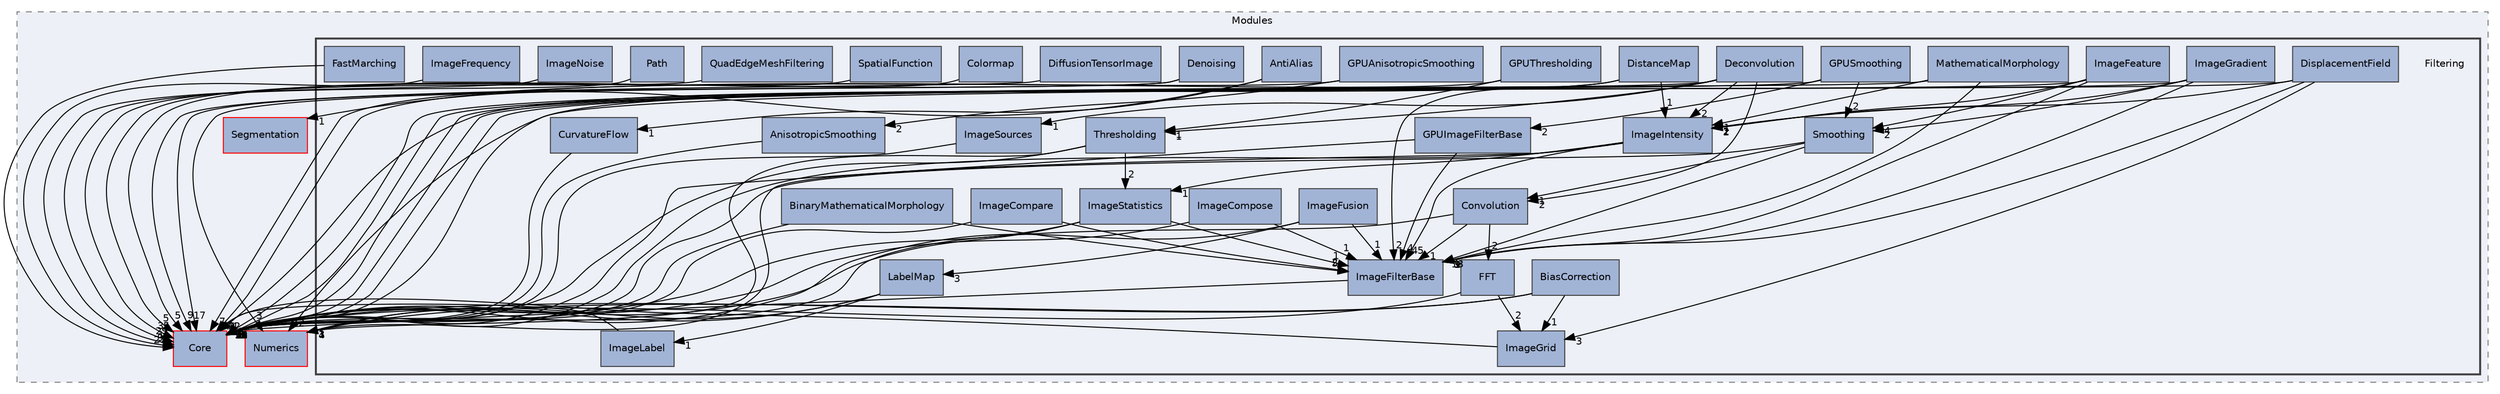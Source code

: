 digraph "Filtering"
{
 // LATEX_PDF_SIZE
  edge [fontname="Helvetica",fontsize="10",labelfontname="Helvetica",labelfontsize="10"];
  node [fontname="Helvetica",fontsize="10",shape=record];
  compound=true
  subgraph clusterdir_f177c24bf1c87ecaa6e6fdc0bba33350 {
    graph [ bgcolor="#edf0f7", pencolor="grey50", style="filled,dashed,", label="Modules", fontname="Helvetica", fontsize="10", URL="dir_f177c24bf1c87ecaa6e6fdc0bba33350.html"]
  dir_cac7f9cecb9aa42a0bd05452dddd8a21 [shape=box, label="Core", style="filled,", fillcolor="#a2b4d6", color="red", URL="dir_cac7f9cecb9aa42a0bd05452dddd8a21.html"];
  dir_431b5b85ef2fd850d23fe72862364324 [shape=box, label="Segmentation", style="filled,", fillcolor="#a2b4d6", color="red", URL="dir_431b5b85ef2fd850d23fe72862364324.html"];
  dir_57605c80b6a7e87d0adba2f2655cc3cb [shape=box, label="Numerics", style="filled,", fillcolor="#a2b4d6", color="red", URL="dir_57605c80b6a7e87d0adba2f2655cc3cb.html"];
  subgraph clusterdir_6724b11ef9ad676a0a0c31463bff1d93 {
    graph [ bgcolor="#edf0f7", pencolor="grey25", style="filled,bold,", label="", fontname="Helvetica", fontsize="10", URL="dir_6724b11ef9ad676a0a0c31463bff1d93.html"]
    dir_6724b11ef9ad676a0a0c31463bff1d93 [shape=plaintext, label="Filtering"];
  dir_af58e6114253ac7fa21c5f6f4e65af96 [shape=box, label="AnisotropicSmoothing", style="filled,", fillcolor="#a2b4d6", color="grey25", URL="dir_af58e6114253ac7fa21c5f6f4e65af96.html"];
  dir_6859e8965d40066b9335eada96bf3308 [shape=box, label="AntiAlias", style="filled,", fillcolor="#a2b4d6", color="grey25", URL="dir_6859e8965d40066b9335eada96bf3308.html"];
  dir_68a2295b4dcd89f30ceddbfa32d173f8 [shape=box, label="BiasCorrection", style="filled,", fillcolor="#a2b4d6", color="grey25", URL="dir_68a2295b4dcd89f30ceddbfa32d173f8.html"];
  dir_7acd9ad4fe6721b0c22836ea61a4cc00 [shape=box, label="BinaryMathematicalMorphology", style="filled,", fillcolor="#a2b4d6", color="grey25", URL="dir_7acd9ad4fe6721b0c22836ea61a4cc00.html"];
  dir_acdb1baddc58a1ee5facc89786809972 [shape=box, label="Colormap", style="filled,", fillcolor="#a2b4d6", color="grey25", URL="dir_acdb1baddc58a1ee5facc89786809972.html"];
  dir_707d4018505f37dfa9564a4fbd97eec6 [shape=box, label="Convolution", style="filled,", fillcolor="#a2b4d6", color="grey25", URL="dir_707d4018505f37dfa9564a4fbd97eec6.html"];
  dir_17a43173937a44f89ee6c08f078de775 [shape=box, label="CurvatureFlow", style="filled,", fillcolor="#a2b4d6", color="grey25", URL="dir_17a43173937a44f89ee6c08f078de775.html"];
  dir_552d184d96b9da29f354080176a68e74 [shape=box, label="Deconvolution", style="filled,", fillcolor="#a2b4d6", color="grey25", URL="dir_552d184d96b9da29f354080176a68e74.html"];
  dir_32a224cc941df3281aad6c50b26c06ed [shape=box, label="Denoising", style="filled,", fillcolor="#a2b4d6", color="grey25", URL="dir_32a224cc941df3281aad6c50b26c06ed.html"];
  dir_26b1d79fbef44cab07cac745e18a8ee4 [shape=box, label="DiffusionTensorImage", style="filled,", fillcolor="#a2b4d6", color="grey25", URL="dir_26b1d79fbef44cab07cac745e18a8ee4.html"];
  dir_10af728410582f5719053378c09625f1 [shape=box, label="DisplacementField", style="filled,", fillcolor="#a2b4d6", color="grey25", URL="dir_10af728410582f5719053378c09625f1.html"];
  dir_e5917715f114bb13576474bb735d1b24 [shape=box, label="DistanceMap", style="filled,", fillcolor="#a2b4d6", color="grey25", URL="dir_e5917715f114bb13576474bb735d1b24.html"];
  dir_95bfa708f316587af668eac80d32cb79 [shape=box, label="FastMarching", style="filled,", fillcolor="#a2b4d6", color="grey25", URL="dir_95bfa708f316587af668eac80d32cb79.html"];
  dir_7b8d1b5f8d06c637c9e36e6677bc93bc [shape=box, label="FFT", style="filled,", fillcolor="#a2b4d6", color="grey25", URL="dir_7b8d1b5f8d06c637c9e36e6677bc93bc.html"];
  dir_c8267ed67f0b5771ad9099e7477e4f96 [shape=box, label="GPUAnisotropicSmoothing", style="filled,", fillcolor="#a2b4d6", color="grey25", URL="dir_c8267ed67f0b5771ad9099e7477e4f96.html"];
  dir_9c69f0fccc6542c056108651aea31e10 [shape=box, label="GPUImageFilterBase", style="filled,", fillcolor="#a2b4d6", color="grey25", URL="dir_9c69f0fccc6542c056108651aea31e10.html"];
  dir_9d5695333f620490f45e7907a64dc959 [shape=box, label="GPUSmoothing", style="filled,", fillcolor="#a2b4d6", color="grey25", URL="dir_9d5695333f620490f45e7907a64dc959.html"];
  dir_d3237ad3f867cd82d11a2cf158f5eec8 [shape=box, label="GPUThresholding", style="filled,", fillcolor="#a2b4d6", color="grey25", URL="dir_d3237ad3f867cd82d11a2cf158f5eec8.html"];
  dir_b5eb2da4013aed2d43efec30c64c4185 [shape=box, label="ImageCompare", style="filled,", fillcolor="#a2b4d6", color="grey25", URL="dir_b5eb2da4013aed2d43efec30c64c4185.html"];
  dir_615fc82832f75c4199d24f578f6ce9c7 [shape=box, label="ImageCompose", style="filled,", fillcolor="#a2b4d6", color="grey25", URL="dir_615fc82832f75c4199d24f578f6ce9c7.html"];
  dir_7862dc221a9b5097805ea5eb0b82e796 [shape=box, label="ImageFeature", style="filled,", fillcolor="#a2b4d6", color="grey25", URL="dir_7862dc221a9b5097805ea5eb0b82e796.html"];
  dir_a5e0762988512223861a3264c6133bea [shape=box, label="ImageFilterBase", style="filled,", fillcolor="#a2b4d6", color="grey25", URL="dir_a5e0762988512223861a3264c6133bea.html"];
  dir_c7ae415cf344e980ff5be596bc6bb3b8 [shape=box, label="ImageFrequency", style="filled,", fillcolor="#a2b4d6", color="grey25", URL="dir_c7ae415cf344e980ff5be596bc6bb3b8.html"];
  dir_83cb53e94afae94653ce7a40e342d2e4 [shape=box, label="ImageFusion", style="filled,", fillcolor="#a2b4d6", color="grey25", URL="dir_83cb53e94afae94653ce7a40e342d2e4.html"];
  dir_5a78924b5ec3ddb524424c0572b2866d [shape=box, label="ImageGradient", style="filled,", fillcolor="#a2b4d6", color="grey25", URL="dir_5a78924b5ec3ddb524424c0572b2866d.html"];
  dir_a671cb127c4f59a3347af56f165ae630 [shape=box, label="ImageGrid", style="filled,", fillcolor="#a2b4d6", color="grey25", URL="dir_a671cb127c4f59a3347af56f165ae630.html"];
  dir_e3c8cff493d6732ea793322465778d04 [shape=box, label="ImageIntensity", style="filled,", fillcolor="#a2b4d6", color="grey25", URL="dir_e3c8cff493d6732ea793322465778d04.html"];
  dir_b6f57b6fc6f298c8d76e626523038467 [shape=box, label="ImageLabel", style="filled,", fillcolor="#a2b4d6", color="grey25", URL="dir_b6f57b6fc6f298c8d76e626523038467.html"];
  dir_2ab6240033a4c33b86918a632b3e194a [shape=box, label="ImageNoise", style="filled,", fillcolor="#a2b4d6", color="grey25", URL="dir_2ab6240033a4c33b86918a632b3e194a.html"];
  dir_e05b6b9d1e3f3dbcf7b3cae8340f2524 [shape=box, label="ImageSources", style="filled,", fillcolor="#a2b4d6", color="grey25", URL="dir_e05b6b9d1e3f3dbcf7b3cae8340f2524.html"];
  dir_cd95042ed400c4df48c1afa9ae889b26 [shape=box, label="ImageStatistics", style="filled,", fillcolor="#a2b4d6", color="grey25", URL="dir_cd95042ed400c4df48c1afa9ae889b26.html"];
  dir_26f5ffa4ccde54dd7c7e7ec663a16dd0 [shape=box, label="LabelMap", style="filled,", fillcolor="#a2b4d6", color="grey25", URL="dir_26f5ffa4ccde54dd7c7e7ec663a16dd0.html"];
  dir_ce122c3bd0d9b52498700dfbaa4b1bcf [shape=box, label="MathematicalMorphology", style="filled,", fillcolor="#a2b4d6", color="grey25", URL="dir_ce122c3bd0d9b52498700dfbaa4b1bcf.html"];
  dir_bf3026d5336705dbeea9d8fc3c2b5166 [shape=box, label="Path", style="filled,", fillcolor="#a2b4d6", color="grey25", URL="dir_bf3026d5336705dbeea9d8fc3c2b5166.html"];
  dir_3252cae4b4bcd0585e6abab9f26d0d3e [shape=box, label="QuadEdgeMeshFiltering", style="filled,", fillcolor="#a2b4d6", color="grey25", URL="dir_3252cae4b4bcd0585e6abab9f26d0d3e.html"];
  dir_8cc45063d67057a04691750c42379925 [shape=box, label="Smoothing", style="filled,", fillcolor="#a2b4d6", color="grey25", URL="dir_8cc45063d67057a04691750c42379925.html"];
  dir_b6360473c9e29da0f7f7995329dfd686 [shape=box, label="SpatialFunction", style="filled,", fillcolor="#a2b4d6", color="grey25", URL="dir_b6360473c9e29da0f7f7995329dfd686.html"];
  dir_625a833c07e6154ff15eecbcb6655092 [shape=box, label="Thresholding", style="filled,", fillcolor="#a2b4d6", color="grey25", URL="dir_625a833c07e6154ff15eecbcb6655092.html"];
  }
  }
  dir_af58e6114253ac7fa21c5f6f4e65af96->dir_cac7f9cecb9aa42a0bd05452dddd8a21 [headlabel="19", labeldistance=1.5 headhref="dir_000000_000014.html"];
  dir_6859e8965d40066b9335eada96bf3308->dir_431b5b85ef2fd850d23fe72862364324 [headlabel="1", labeldistance=1.5 headhref="dir_000001_000223.html"];
  dir_6859e8965d40066b9335eada96bf3308->dir_17a43173937a44f89ee6c08f078de775 [headlabel="1", labeldistance=1.5 headhref="dir_000001_000017.html"];
  dir_68a2295b4dcd89f30ceddbfa32d173f8->dir_cac7f9cecb9aa42a0bd05452dddd8a21 [headlabel="11", labeldistance=1.5 headhref="dir_000002_000014.html"];
  dir_68a2295b4dcd89f30ceddbfa32d173f8->dir_57605c80b6a7e87d0adba2f2655cc3cb [headlabel="3", labeldistance=1.5 headhref="dir_000002_000210.html"];
  dir_68a2295b4dcd89f30ceddbfa32d173f8->dir_a671cb127c4f59a3347af56f165ae630 [headlabel="1", labeldistance=1.5 headhref="dir_000002_000055.html"];
  dir_7acd9ad4fe6721b0c22836ea61a4cc00->dir_a5e0762988512223861a3264c6133bea [headlabel="5", labeldistance=1.5 headhref="dir_000003_000050.html"];
  dir_7acd9ad4fe6721b0c22836ea61a4cc00->dir_cac7f9cecb9aa42a0bd05452dddd8a21 [headlabel="18", labeldistance=1.5 headhref="dir_000003_000014.html"];
  dir_acdb1baddc58a1ee5facc89786809972->dir_cac7f9cecb9aa42a0bd05452dddd8a21 [headlabel="5", labeldistance=1.5 headhref="dir_000009_000014.html"];
  dir_707d4018505f37dfa9564a4fbd97eec6->dir_cac7f9cecb9aa42a0bd05452dddd8a21 [headlabel="8", labeldistance=1.5 headhref="dir_000013_000014.html"];
  dir_707d4018505f37dfa9564a4fbd97eec6->dir_7b8d1b5f8d06c637c9e36e6677bc93bc [headlabel="2", labeldistance=1.5 headhref="dir_000013_000029.html"];
  dir_707d4018505f37dfa9564a4fbd97eec6->dir_a5e0762988512223861a3264c6133bea [headlabel="1", labeldistance=1.5 headhref="dir_000013_000050.html"];
  dir_17a43173937a44f89ee6c08f078de775->dir_cac7f9cecb9aa42a0bd05452dddd8a21 [headlabel="5", labeldistance=1.5 headhref="dir_000017_000014.html"];
  dir_552d184d96b9da29f354080176a68e74->dir_707d4018505f37dfa9564a4fbd97eec6 [headlabel="2", labeldistance=1.5 headhref="dir_000018_000013.html"];
  dir_552d184d96b9da29f354080176a68e74->dir_cac7f9cecb9aa42a0bd05452dddd8a21 [headlabel="5", labeldistance=1.5 headhref="dir_000018_000014.html"];
  dir_552d184d96b9da29f354080176a68e74->dir_a5e0762988512223861a3264c6133bea [headlabel="2", labeldistance=1.5 headhref="dir_000018_000050.html"];
  dir_552d184d96b9da29f354080176a68e74->dir_e05b6b9d1e3f3dbcf7b3cae8340f2524 [headlabel="1", labeldistance=1.5 headhref="dir_000018_000059.html"];
  dir_552d184d96b9da29f354080176a68e74->dir_625a833c07e6154ff15eecbcb6655092 [headlabel="1", labeldistance=1.5 headhref="dir_000018_000234.html"];
  dir_552d184d96b9da29f354080176a68e74->dir_e3c8cff493d6732ea793322465778d04 [headlabel="2", labeldistance=1.5 headhref="dir_000018_000056.html"];
  dir_32a224cc941df3281aad6c50b26c06ed->dir_cac7f9cecb9aa42a0bd05452dddd8a21 [headlabel="17", labeldistance=1.5 headhref="dir_000020_000014.html"];
  dir_32a224cc941df3281aad6c50b26c06ed->dir_57605c80b6a7e87d0adba2f2655cc3cb [headlabel="3", labeldistance=1.5 headhref="dir_000020_000210.html"];
  dir_26b1d79fbef44cab07cac745e18a8ee4->dir_cac7f9cecb9aa42a0bd05452dddd8a21 [headlabel="9", labeldistance=1.5 headhref="dir_000021_000014.html"];
  dir_10af728410582f5719053378c09625f1->dir_cac7f9cecb9aa42a0bd05452dddd8a21 [headlabel="35", labeldistance=1.5 headhref="dir_000022_000014.html"];
  dir_10af728410582f5719053378c09625f1->dir_a671cb127c4f59a3347af56f165ae630 [headlabel="3", labeldistance=1.5 headhref="dir_000022_000055.html"];
  dir_10af728410582f5719053378c09625f1->dir_e3c8cff493d6732ea793322465778d04 [headlabel="2", labeldistance=1.5 headhref="dir_000022_000056.html"];
  dir_10af728410582f5719053378c09625f1->dir_a5e0762988512223861a3264c6133bea [headlabel="3", labeldistance=1.5 headhref="dir_000022_000050.html"];
  dir_e5917715f114bb13576474bb735d1b24->dir_cac7f9cecb9aa42a0bd05452dddd8a21 [headlabel="22", labeldistance=1.5 headhref="dir_000023_000014.html"];
  dir_e5917715f114bb13576474bb735d1b24->dir_57605c80b6a7e87d0adba2f2655cc3cb [headlabel="2", labeldistance=1.5 headhref="dir_000023_000210.html"];
  dir_e5917715f114bb13576474bb735d1b24->dir_e3c8cff493d6732ea793322465778d04 [headlabel="1", labeldistance=1.5 headhref="dir_000023_000056.html"];
  dir_95bfa708f316587af668eac80d32cb79->dir_cac7f9cecb9aa42a0bd05452dddd8a21 [headlabel="27", labeldistance=1.5 headhref="dir_000028_000014.html"];
  dir_7b8d1b5f8d06c637c9e36e6677bc93bc->dir_cac7f9cecb9aa42a0bd05452dddd8a21 [headlabel="38", labeldistance=1.5 headhref="dir_000029_000014.html"];
  dir_7b8d1b5f8d06c637c9e36e6677bc93bc->dir_a671cb127c4f59a3347af56f165ae630 [headlabel="2", labeldistance=1.5 headhref="dir_000029_000055.html"];
  dir_c8267ed67f0b5771ad9099e7477e4f96->dir_cac7f9cecb9aa42a0bd05452dddd8a21 [headlabel="7", labeldistance=1.5 headhref="dir_000036_000014.html"];
  dir_c8267ed67f0b5771ad9099e7477e4f96->dir_af58e6114253ac7fa21c5f6f4e65af96 [headlabel="2", labeldistance=1.5 headhref="dir_000036_000000.html"];
  dir_9c69f0fccc6542c056108651aea31e10->dir_cac7f9cecb9aa42a0bd05452dddd8a21 [headlabel="11", labeldistance=1.5 headhref="dir_000040_000014.html"];
  dir_9c69f0fccc6542c056108651aea31e10->dir_a5e0762988512223861a3264c6133bea [headlabel="4", labeldistance=1.5 headhref="dir_000040_000050.html"];
  dir_9d5695333f620490f45e7907a64dc959->dir_cac7f9cecb9aa42a0bd05452dddd8a21 [headlabel="5", labeldistance=1.5 headhref="dir_000042_000014.html"];
  dir_9d5695333f620490f45e7907a64dc959->dir_9c69f0fccc6542c056108651aea31e10 [headlabel="2", labeldistance=1.5 headhref="dir_000042_000040.html"];
  dir_9d5695333f620490f45e7907a64dc959->dir_8cc45063d67057a04691750c42379925 [headlabel="2", labeldistance=1.5 headhref="dir_000042_000226.html"];
  dir_d3237ad3f867cd82d11a2cf158f5eec8->dir_cac7f9cecb9aa42a0bd05452dddd8a21 [headlabel="4", labeldistance=1.5 headhref="dir_000043_000014.html"];
  dir_d3237ad3f867cd82d11a2cf158f5eec8->dir_625a833c07e6154ff15eecbcb6655092 [headlabel="1", labeldistance=1.5 headhref="dir_000043_000234.html"];
  dir_b5eb2da4013aed2d43efec30c64c4185->dir_a5e0762988512223861a3264c6133bea [headlabel="2", labeldistance=1.5 headhref="dir_000047_000050.html"];
  dir_b5eb2da4013aed2d43efec30c64c4185->dir_cac7f9cecb9aa42a0bd05452dddd8a21 [headlabel="6", labeldistance=1.5 headhref="dir_000047_000014.html"];
  dir_615fc82832f75c4199d24f578f6ce9c7->dir_cac7f9cecb9aa42a0bd05452dddd8a21 [headlabel="5", labeldistance=1.5 headhref="dir_000048_000014.html"];
  dir_615fc82832f75c4199d24f578f6ce9c7->dir_a5e0762988512223861a3264c6133bea [headlabel="1", labeldistance=1.5 headhref="dir_000048_000050.html"];
  dir_7862dc221a9b5097805ea5eb0b82e796->dir_cac7f9cecb9aa42a0bd05452dddd8a21 [headlabel="51", labeldistance=1.5 headhref="dir_000049_000014.html"];
  dir_7862dc221a9b5097805ea5eb0b82e796->dir_8cc45063d67057a04691750c42379925 [headlabel="4", labeldistance=1.5 headhref="dir_000049_000226.html"];
  dir_7862dc221a9b5097805ea5eb0b82e796->dir_e3c8cff493d6732ea793322465778d04 [headlabel="2", labeldistance=1.5 headhref="dir_000049_000056.html"];
  dir_7862dc221a9b5097805ea5eb0b82e796->dir_a5e0762988512223861a3264c6133bea [headlabel="1", labeldistance=1.5 headhref="dir_000049_000050.html"];
  dir_a5e0762988512223861a3264c6133bea->dir_cac7f9cecb9aa42a0bd05452dddd8a21 [headlabel="31", labeldistance=1.5 headhref="dir_000050_000014.html"];
  dir_c7ae415cf344e980ff5be596bc6bb3b8->dir_cac7f9cecb9aa42a0bd05452dddd8a21 [headlabel="9", labeldistance=1.5 headhref="dir_000051_000014.html"];
  dir_83cb53e94afae94653ce7a40e342d2e4->dir_26f5ffa4ccde54dd7c7e7ec663a16dd0 [headlabel="3", labeldistance=1.5 headhref="dir_000053_000185.html"];
  dir_83cb53e94afae94653ce7a40e342d2e4->dir_cac7f9cecb9aa42a0bd05452dddd8a21 [headlabel="9", labeldistance=1.5 headhref="dir_000053_000014.html"];
  dir_83cb53e94afae94653ce7a40e342d2e4->dir_a5e0762988512223861a3264c6133bea [headlabel="1", labeldistance=1.5 headhref="dir_000053_000050.html"];
  dir_5a78924b5ec3ddb524424c0572b2866d->dir_cac7f9cecb9aa42a0bd05452dddd8a21 [headlabel="21", labeldistance=1.5 headhref="dir_000054_000014.html"];
  dir_5a78924b5ec3ddb524424c0572b2866d->dir_8cc45063d67057a04691750c42379925 [headlabel="2", labeldistance=1.5 headhref="dir_000054_000226.html"];
  dir_5a78924b5ec3ddb524424c0572b2866d->dir_e3c8cff493d6732ea793322465778d04 [headlabel="1", labeldistance=1.5 headhref="dir_000054_000056.html"];
  dir_5a78924b5ec3ddb524424c0572b2866d->dir_a5e0762988512223861a3264c6133bea [headlabel="1", labeldistance=1.5 headhref="dir_000054_000050.html"];
  dir_a671cb127c4f59a3347af56f165ae630->dir_cac7f9cecb9aa42a0bd05452dddd8a21 [headlabel="74", labeldistance=1.5 headhref="dir_000055_000014.html"];
  dir_e3c8cff493d6732ea793322465778d04->dir_a5e0762988512223861a3264c6133bea [headlabel="45", labeldistance=1.5 headhref="dir_000056_000050.html"];
  dir_e3c8cff493d6732ea793322465778d04->dir_cac7f9cecb9aa42a0bd05452dddd8a21 [headlabel="74", labeldistance=1.5 headhref="dir_000056_000014.html"];
  dir_e3c8cff493d6732ea793322465778d04->dir_57605c80b6a7e87d0adba2f2655cc3cb [headlabel="1", labeldistance=1.5 headhref="dir_000056_000210.html"];
  dir_e3c8cff493d6732ea793322465778d04->dir_cd95042ed400c4df48c1afa9ae889b26 [headlabel="1", labeldistance=1.5 headhref="dir_000056_000060.html"];
  dir_b6f57b6fc6f298c8d76e626523038467->dir_cac7f9cecb9aa42a0bd05452dddd8a21 [headlabel="7", labeldistance=1.5 headhref="dir_000057_000014.html"];
  dir_2ab6240033a4c33b86918a632b3e194a->dir_cac7f9cecb9aa42a0bd05452dddd8a21 [headlabel="1", labeldistance=1.5 headhref="dir_000058_000014.html"];
  dir_e05b6b9d1e3f3dbcf7b3cae8340f2524->dir_cac7f9cecb9aa42a0bd05452dddd8a21 [headlabel="9", labeldistance=1.5 headhref="dir_000059_000014.html"];
  dir_cd95042ed400c4df48c1afa9ae889b26->dir_cac7f9cecb9aa42a0bd05452dddd8a21 [headlabel="38", labeldistance=1.5 headhref="dir_000060_000014.html"];
  dir_cd95042ed400c4df48c1afa9ae889b26->dir_a5e0762988512223861a3264c6133bea [headlabel="1", labeldistance=1.5 headhref="dir_000060_000050.html"];
  dir_cd95042ed400c4df48c1afa9ae889b26->dir_57605c80b6a7e87d0adba2f2655cc3cb [headlabel="1", labeldistance=1.5 headhref="dir_000060_000210.html"];
  dir_26f5ffa4ccde54dd7c7e7ec663a16dd0->dir_57605c80b6a7e87d0adba2f2655cc3cb [headlabel="1", labeldistance=1.5 headhref="dir_000185_000210.html"];
  dir_26f5ffa4ccde54dd7c7e7ec663a16dd0->dir_b6f57b6fc6f298c8d76e626523038467 [headlabel="1", labeldistance=1.5 headhref="dir_000185_000057.html"];
  dir_26f5ffa4ccde54dd7c7e7ec663a16dd0->dir_cac7f9cecb9aa42a0bd05452dddd8a21 [headlabel="27", labeldistance=1.5 headhref="dir_000185_000014.html"];
  dir_ce122c3bd0d9b52498700dfbaa4b1bcf->dir_a5e0762988512223861a3264c6133bea [headlabel="18", labeldistance=1.5 headhref="dir_000191_000050.html"];
  dir_ce122c3bd0d9b52498700dfbaa4b1bcf->dir_cac7f9cecb9aa42a0bd05452dddd8a21 [headlabel="61", labeldistance=1.5 headhref="dir_000191_000014.html"];
  dir_ce122c3bd0d9b52498700dfbaa4b1bcf->dir_e3c8cff493d6732ea793322465778d04 [headlabel="1", labeldistance=1.5 headhref="dir_000191_000056.html"];
  dir_bf3026d5336705dbeea9d8fc3c2b5166->dir_cac7f9cecb9aa42a0bd05452dddd8a21 [headlabel="29", labeldistance=1.5 headhref="dir_000213_000014.html"];
  dir_3252cae4b4bcd0585e6abab9f26d0d3e->dir_cac7f9cecb9aa42a0bd05452dddd8a21 [headlabel="35", labeldistance=1.5 headhref="dir_000218_000014.html"];
  dir_8cc45063d67057a04691750c42379925->dir_707d4018505f37dfa9564a4fbd97eec6 [headlabel="1", labeldistance=1.5 headhref="dir_000226_000013.html"];
  dir_8cc45063d67057a04691750c42379925->dir_a5e0762988512223861a3264c6133bea [headlabel="6", labeldistance=1.5 headhref="dir_000226_000050.html"];
  dir_8cc45063d67057a04691750c42379925->dir_cac7f9cecb9aa42a0bd05452dddd8a21 [headlabel="28", labeldistance=1.5 headhref="dir_000226_000014.html"];
  dir_b6360473c9e29da0f7f7995329dfd686->dir_cac7f9cecb9aa42a0bd05452dddd8a21 [headlabel="5", labeldistance=1.5 headhref="dir_000227_000014.html"];
  dir_625a833c07e6154ff15eecbcb6655092->dir_57605c80b6a7e87d0adba2f2655cc3cb [headlabel="4", labeldistance=1.5 headhref="dir_000234_000210.html"];
  dir_625a833c07e6154ff15eecbcb6655092->dir_cac7f9cecb9aa42a0bd05452dddd8a21 [headlabel="19", labeldistance=1.5 headhref="dir_000234_000014.html"];
  dir_625a833c07e6154ff15eecbcb6655092->dir_cd95042ed400c4df48c1afa9ae889b26 [headlabel="2", labeldistance=1.5 headhref="dir_000234_000060.html"];
}
